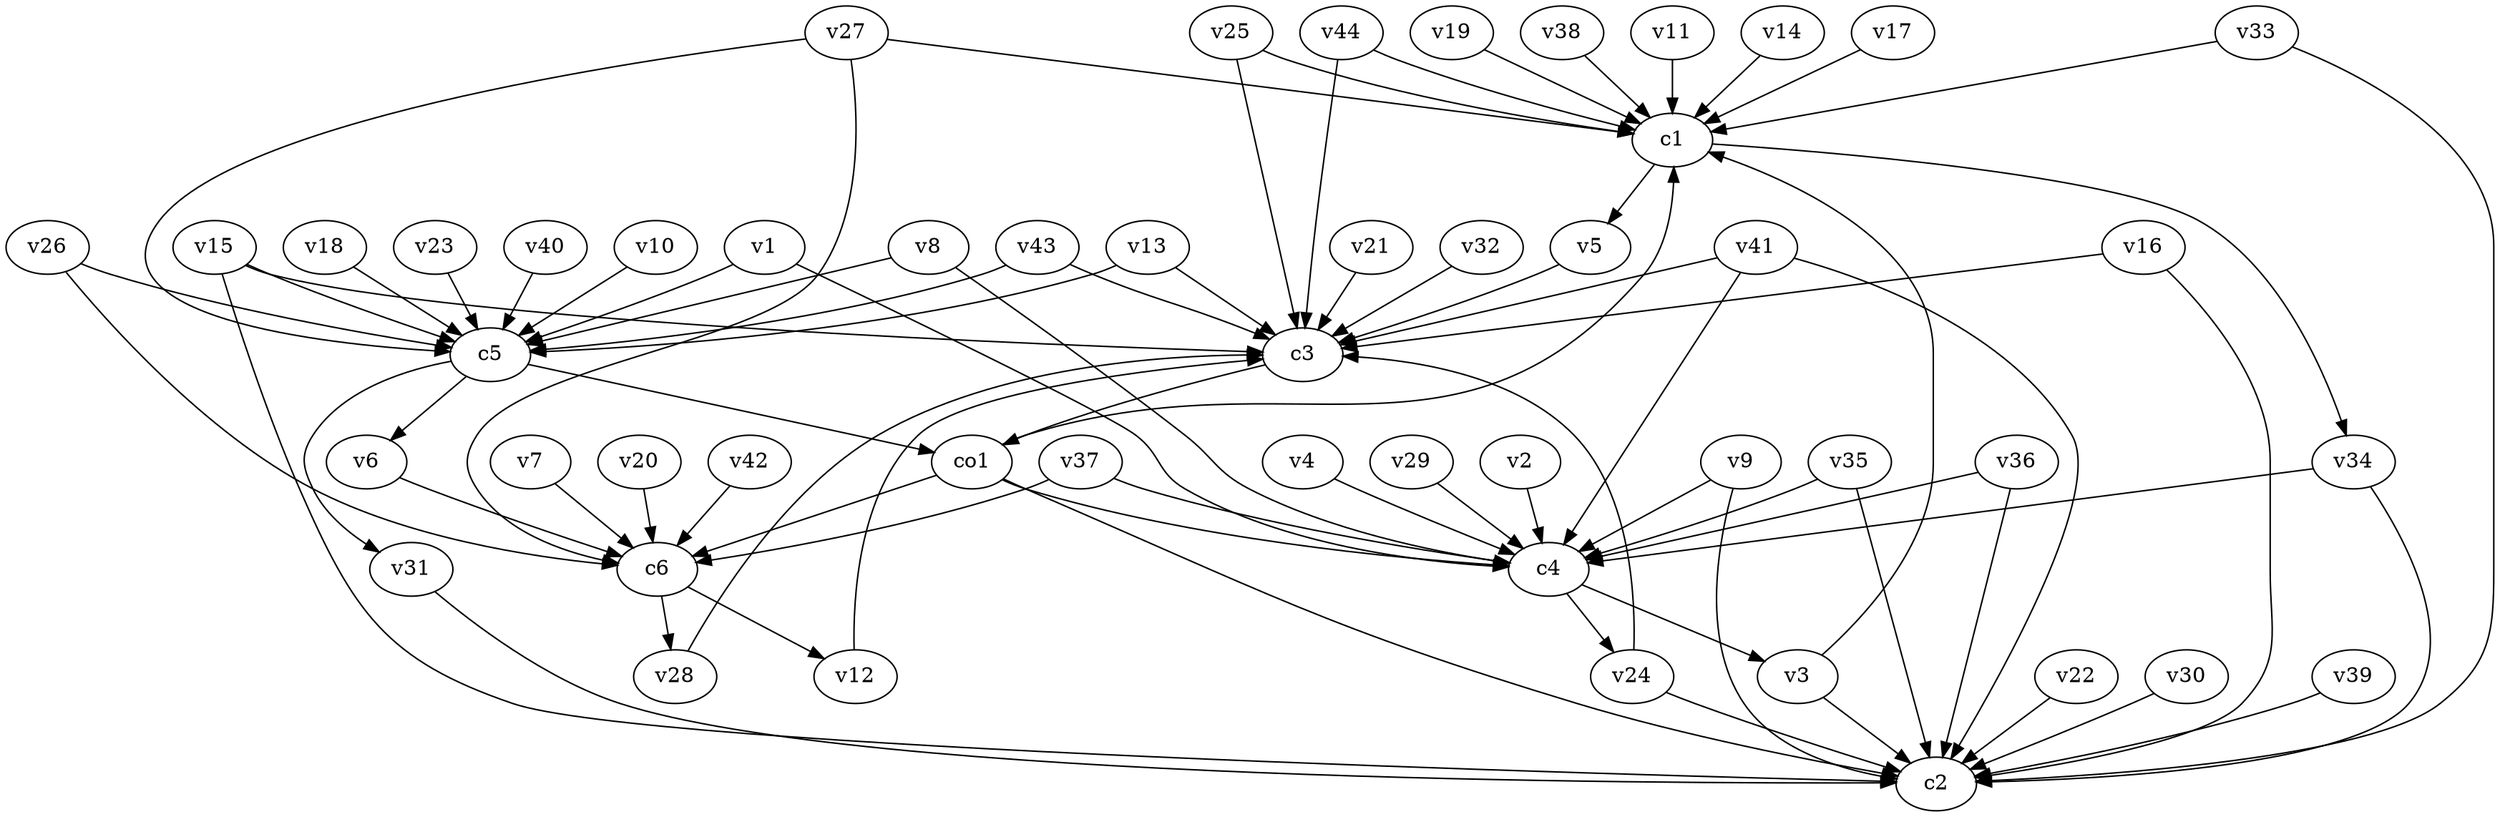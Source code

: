 strict digraph  {
c1;
c2;
c3;
c4;
c5;
c6;
v1;
v2;
v3;
v4;
v5;
v6;
v7;
v8;
v9;
v10;
v11;
v12;
v13;
v14;
v15;
v16;
v17;
v18;
v19;
v20;
v21;
v22;
v23;
v24;
v25;
v26;
v27;
v28;
v29;
v30;
v31;
v32;
v33;
v34;
v35;
v36;
v37;
v38;
v39;
v40;
v41;
v42;
v43;
v44;
co1;
c1 -> v5  [weight=1];
c1 -> v34  [weight=1];
c3 -> co1  [weight=1];
c4 -> v24  [weight=1];
c4 -> v3  [weight=1];
c5 -> co1  [weight=1];
c5 -> v6  [weight=1];
c5 -> v31  [weight=1];
c6 -> v12  [weight=1];
c6 -> v28  [weight=1];
v1 -> c4  [weight=1];
v1 -> c5  [weight=1];
v2 -> c4  [weight=1];
v3 -> c2  [weight=1];
v3 -> c1  [weight=1];
v4 -> c4  [weight=1];
v5 -> c3  [weight=1];
v6 -> c6  [weight=1];
v7 -> c6  [weight=1];
v8 -> c4  [weight=1];
v8 -> c5  [weight=1];
v9 -> c2  [weight=1];
v9 -> c4  [weight=1];
v10 -> c5  [weight=1];
v11 -> c1  [weight=1];
v12 -> c3  [weight=1];
v13 -> c3  [weight=1];
v13 -> c5  [weight=1];
v14 -> c1  [weight=1];
v15 -> c2  [weight=1];
v15 -> c3  [weight=1];
v15 -> c5  [weight=1];
v16 -> c2  [weight=1];
v16 -> c3  [weight=1];
v17 -> c1  [weight=1];
v18 -> c5  [weight=1];
v19 -> c1  [weight=1];
v20 -> c6  [weight=1];
v21 -> c3  [weight=1];
v22 -> c2  [weight=1];
v23 -> c5  [weight=1];
v24 -> c3  [weight=1];
v24 -> c2  [weight=1];
v25 -> c1  [weight=1];
v25 -> c3  [weight=1];
v26 -> c6  [weight=1];
v26 -> c5  [weight=1];
v27 -> c1  [weight=1];
v27 -> c5  [weight=1];
v27 -> c6  [weight=1];
v28 -> c3  [weight=1];
v29 -> c4  [weight=1];
v30 -> c2  [weight=1];
v31 -> c2  [weight=1];
v32 -> c3  [weight=1];
v33 -> c2  [weight=1];
v33 -> c1  [weight=1];
v34 -> c4  [weight=1];
v34 -> c2  [weight=1];
v35 -> c4  [weight=1];
v35 -> c2  [weight=1];
v36 -> c2  [weight=1];
v36 -> c4  [weight=1];
v37 -> c6  [weight=1];
v37 -> c4  [weight=1];
v38 -> c1  [weight=1];
v39 -> c2  [weight=1];
v40 -> c5  [weight=1];
v41 -> c2  [weight=1];
v41 -> c3  [weight=1];
v41 -> c4  [weight=1];
v42 -> c6  [weight=1];
v43 -> c5  [weight=1];
v43 -> c3  [weight=1];
v44 -> c3  [weight=1];
v44 -> c1  [weight=1];
co1 -> c4  [weight=1];
co1 -> c2  [weight=1];
co1 -> c6  [weight=1];
co1 -> c1  [weight=1];
}
